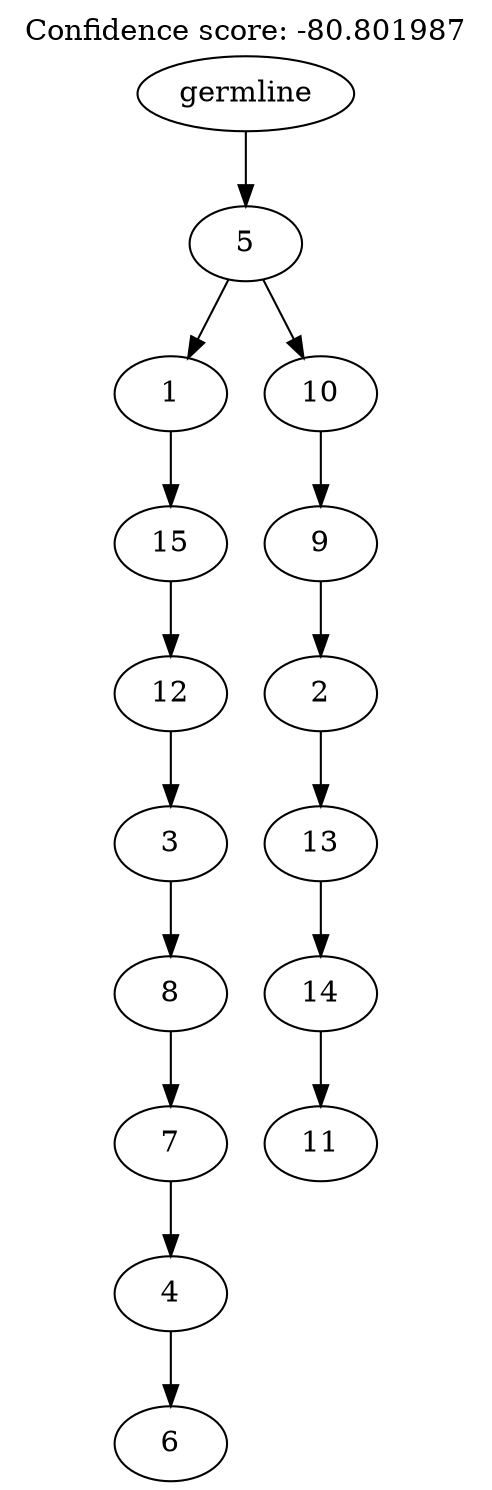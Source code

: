 digraph g {
	"14" -> "15";
	"15" [label="6"];
	"13" -> "14";
	"14" [label="4"];
	"12" -> "13";
	"13" [label="7"];
	"11" -> "12";
	"12" [label="8"];
	"10" -> "11";
	"11" [label="3"];
	"9" -> "10";
	"10" [label="12"];
	"8" -> "9";
	"9" [label="15"];
	"6" -> "7";
	"7" [label="11"];
	"5" -> "6";
	"6" [label="14"];
	"4" -> "5";
	"5" [label="13"];
	"3" -> "4";
	"4" [label="2"];
	"2" -> "3";
	"3" [label="9"];
	"1" -> "2";
	"2" [label="10"];
	"1" -> "8";
	"8" [label="1"];
	"0" -> "1";
	"1" [label="5"];
	"0" [label="germline"];
	labelloc="t";
	label="Confidence score: -80.801987";
}
